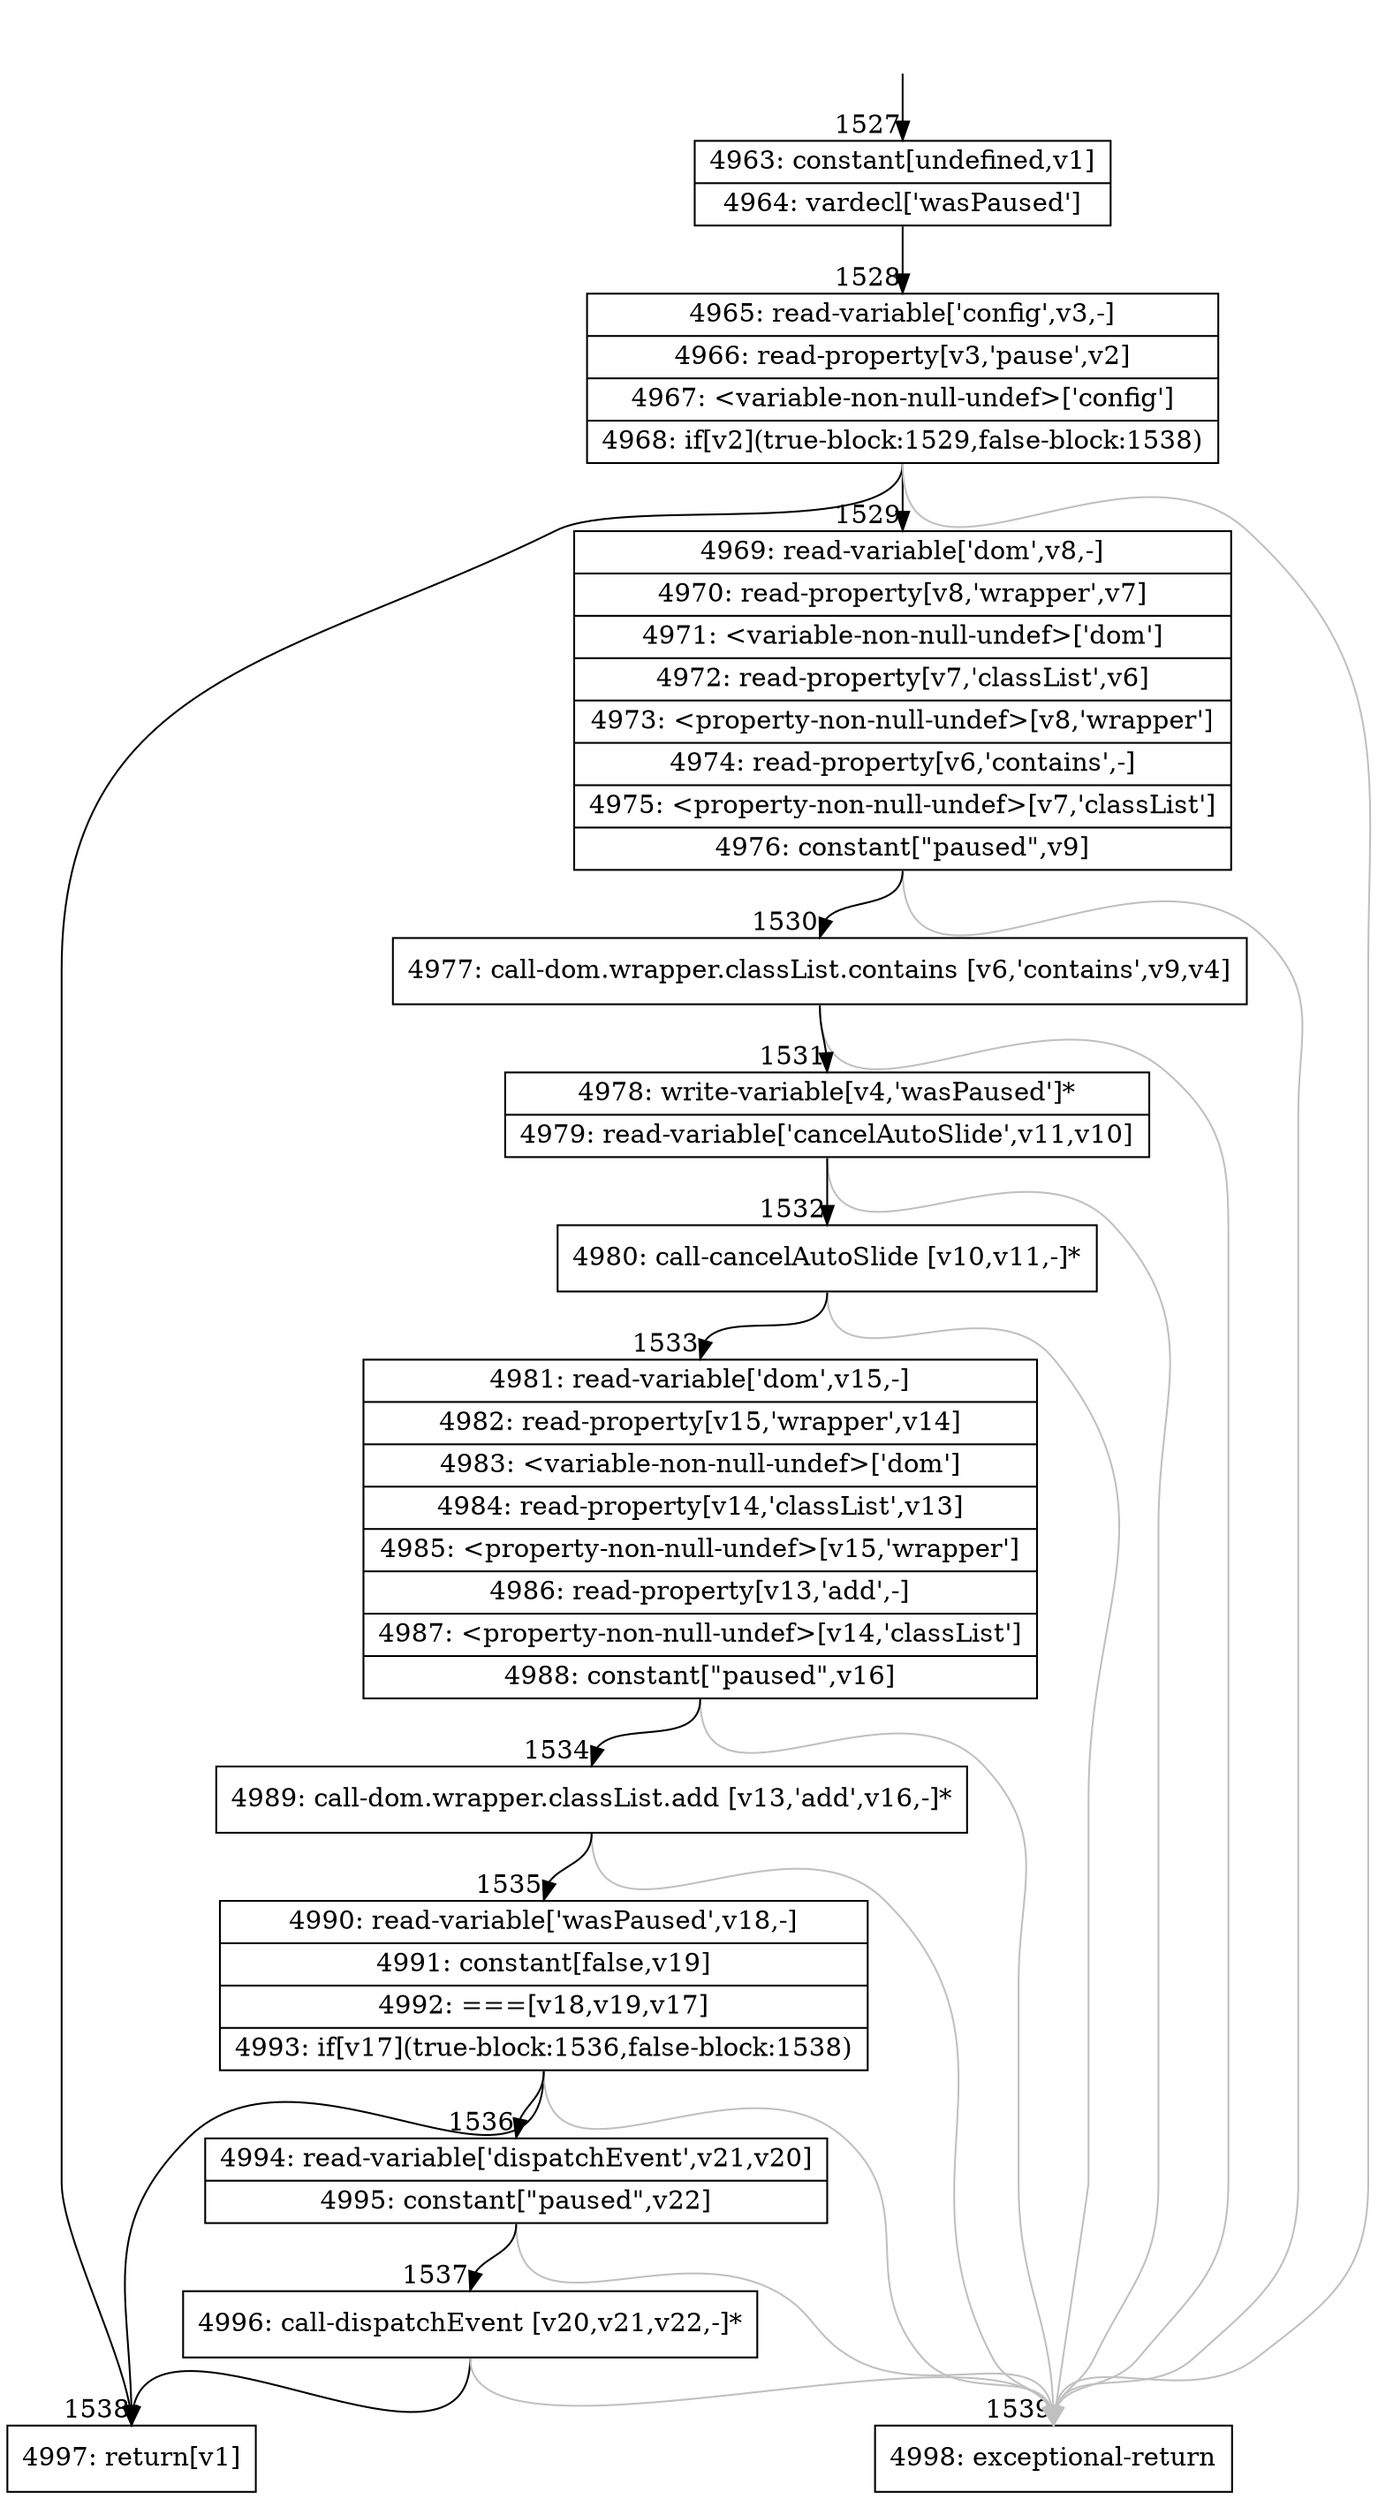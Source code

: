 digraph {
rankdir="TD"
BB_entry101[shape=none,label=""];
BB_entry101 -> BB1527 [tailport=s, headport=n, headlabel="    1527"]
BB1527 [shape=record label="{4963: constant[undefined,v1]|4964: vardecl['wasPaused']}" ] 
BB1527 -> BB1528 [tailport=s, headport=n, headlabel="      1528"]
BB1528 [shape=record label="{4965: read-variable['config',v3,-]|4966: read-property[v3,'pause',v2]|4967: \<variable-non-null-undef\>['config']|4968: if[v2](true-block:1529,false-block:1538)}" ] 
BB1528 -> BB1529 [tailport=s, headport=n, headlabel="      1529"]
BB1528 -> BB1538 [tailport=s, headport=n, headlabel="      1538"]
BB1528 -> BB1539 [tailport=s, headport=n, color=gray, headlabel="      1539"]
BB1529 [shape=record label="{4969: read-variable['dom',v8,-]|4970: read-property[v8,'wrapper',v7]|4971: \<variable-non-null-undef\>['dom']|4972: read-property[v7,'classList',v6]|4973: \<property-non-null-undef\>[v8,'wrapper']|4974: read-property[v6,'contains',-]|4975: \<property-non-null-undef\>[v7,'classList']|4976: constant[\"paused\",v9]}" ] 
BB1529 -> BB1530 [tailport=s, headport=n, headlabel="      1530"]
BB1529 -> BB1539 [tailport=s, headport=n, color=gray]
BB1530 [shape=record label="{4977: call-dom.wrapper.classList.contains [v6,'contains',v9,v4]}" ] 
BB1530 -> BB1531 [tailport=s, headport=n, headlabel="      1531"]
BB1530 -> BB1539 [tailport=s, headport=n, color=gray]
BB1531 [shape=record label="{4978: write-variable[v4,'wasPaused']*|4979: read-variable['cancelAutoSlide',v11,v10]}" ] 
BB1531 -> BB1532 [tailport=s, headport=n, headlabel="      1532"]
BB1531 -> BB1539 [tailport=s, headport=n, color=gray]
BB1532 [shape=record label="{4980: call-cancelAutoSlide [v10,v11,-]*}" ] 
BB1532 -> BB1533 [tailport=s, headport=n, headlabel="      1533"]
BB1532 -> BB1539 [tailport=s, headport=n, color=gray]
BB1533 [shape=record label="{4981: read-variable['dom',v15,-]|4982: read-property[v15,'wrapper',v14]|4983: \<variable-non-null-undef\>['dom']|4984: read-property[v14,'classList',v13]|4985: \<property-non-null-undef\>[v15,'wrapper']|4986: read-property[v13,'add',-]|4987: \<property-non-null-undef\>[v14,'classList']|4988: constant[\"paused\",v16]}" ] 
BB1533 -> BB1534 [tailport=s, headport=n, headlabel="      1534"]
BB1533 -> BB1539 [tailport=s, headport=n, color=gray]
BB1534 [shape=record label="{4989: call-dom.wrapper.classList.add [v13,'add',v16,-]*}" ] 
BB1534 -> BB1535 [tailport=s, headport=n, headlabel="      1535"]
BB1534 -> BB1539 [tailport=s, headport=n, color=gray]
BB1535 [shape=record label="{4990: read-variable['wasPaused',v18,-]|4991: constant[false,v19]|4992: ===[v18,v19,v17]|4993: if[v17](true-block:1536,false-block:1538)}" ] 
BB1535 -> BB1536 [tailport=s, headport=n, headlabel="      1536"]
BB1535 -> BB1538 [tailport=s, headport=n]
BB1535 -> BB1539 [tailport=s, headport=n, color=gray]
BB1536 [shape=record label="{4994: read-variable['dispatchEvent',v21,v20]|4995: constant[\"paused\",v22]}" ] 
BB1536 -> BB1537 [tailport=s, headport=n, headlabel="      1537"]
BB1536 -> BB1539 [tailport=s, headport=n, color=gray]
BB1537 [shape=record label="{4996: call-dispatchEvent [v20,v21,v22,-]*}" ] 
BB1537 -> BB1538 [tailport=s, headport=n]
BB1537 -> BB1539 [tailport=s, headport=n, color=gray]
BB1538 [shape=record label="{4997: return[v1]}" ] 
BB1539 [shape=record label="{4998: exceptional-return}" ] 
//#$~ 1942
}
